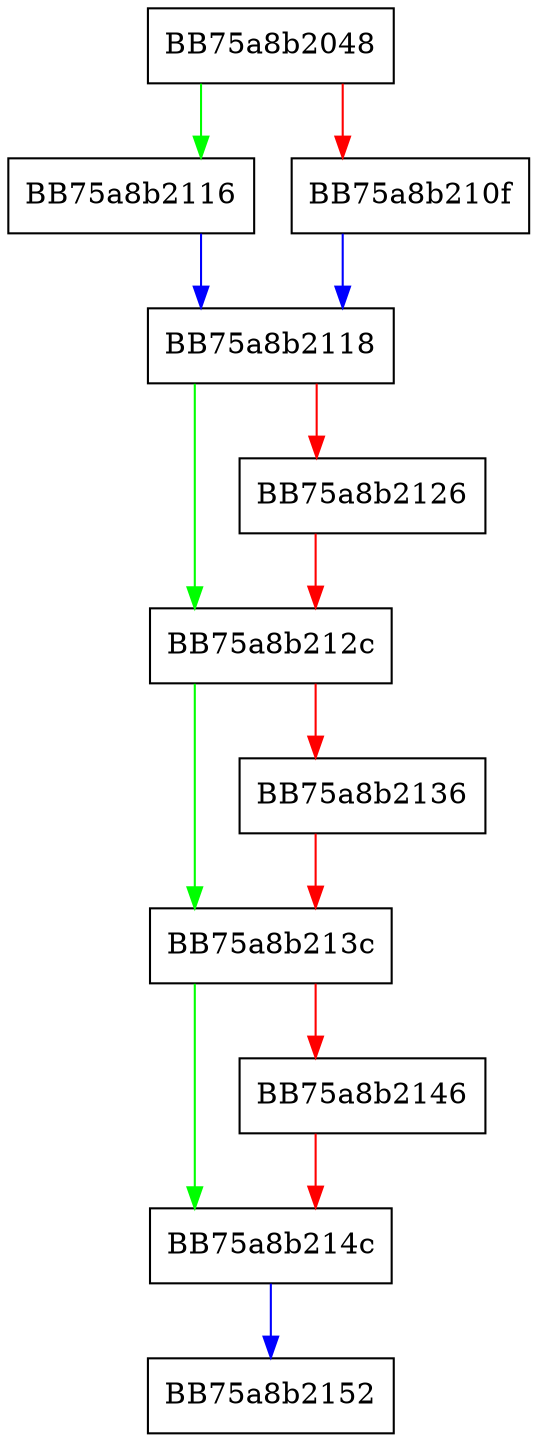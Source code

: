 digraph getDetectionType {
  node [shape="box"];
  graph [splines=ortho];
  BB75a8b2048 -> BB75a8b2116 [color="green"];
  BB75a8b2048 -> BB75a8b210f [color="red"];
  BB75a8b210f -> BB75a8b2118 [color="blue"];
  BB75a8b2116 -> BB75a8b2118 [color="blue"];
  BB75a8b2118 -> BB75a8b212c [color="green"];
  BB75a8b2118 -> BB75a8b2126 [color="red"];
  BB75a8b2126 -> BB75a8b212c [color="red"];
  BB75a8b212c -> BB75a8b213c [color="green"];
  BB75a8b212c -> BB75a8b2136 [color="red"];
  BB75a8b2136 -> BB75a8b213c [color="red"];
  BB75a8b213c -> BB75a8b214c [color="green"];
  BB75a8b213c -> BB75a8b2146 [color="red"];
  BB75a8b2146 -> BB75a8b214c [color="red"];
  BB75a8b214c -> BB75a8b2152 [color="blue"];
}
